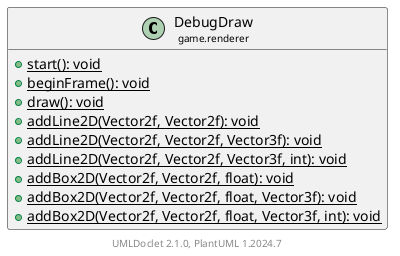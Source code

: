 @startuml
    set namespaceSeparator none
    hide empty fields
    hide empty methods

    class "<size:14>DebugDraw\n<size:10>game.renderer" as game.renderer.DebugDraw [[DebugDraw.html]] {
        {static} +start(): void
        {static} +beginFrame(): void
        {static} +draw(): void
        {static} +addLine2D(Vector2f, Vector2f): void
        {static} +addLine2D(Vector2f, Vector2f, Vector3f): void
        {static} +addLine2D(Vector2f, Vector2f, Vector3f, int): void
        {static} +addBox2D(Vector2f, Vector2f, float): void
        {static} +addBox2D(Vector2f, Vector2f, float, Vector3f): void
        {static} +addBox2D(Vector2f, Vector2f, float, Vector3f, int): void
    }

    center footer UMLDoclet 2.1.0, PlantUML %version()
@enduml
